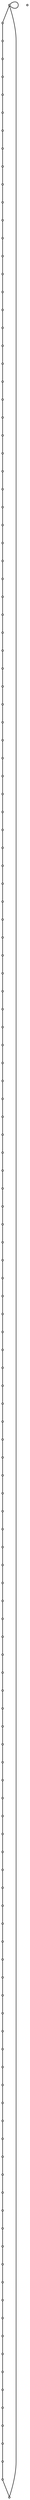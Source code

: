 graph random1012484 {
	node [shape=point fillcolor=white]
	1 [ pos = "0.637007,3.142550!"]
	2 [ pos = "16.911210,14.272744!"]
	3 [ pos = "8.074976,7.090822!"]
	4 [ pos = "19.096121,12.396224!"]
	5 [ pos = "18.760212,14.738066!"]
	6 [ pos = "3.059294,10.627610!"]
	7 [ pos = "17.239529,11.481950!"]
	8 [ pos = "13.138738,14.966878!"]
	9 [ pos = "15.824435,9.027277!"]
	10 [ pos = "1.993467,7.172472!"]
	11 [ pos = "4.238513,8.017884!"]
	12 [ pos = "12.483275,19.031046!"]
	13 [ pos = "8.317514,2.855505!"]
	14 [ pos = "14.187758,3.676724!"]
	15 [ pos = "3.224574,10.924257!"]
	16 [ pos = "7.670523,3.861581!"]
	17 [ pos = "14.066807,4.527924!"]
	18 [ pos = "18.134325,2.087974!"]
	19 [ pos = "11.618746,17.176638!"]
	20 [ pos = "14.484198,10.325149!"]
	21 [ pos = "11.860895,17.543492!"]
	22 [ pos = "0.898951,9.046616!"]
	23 [ pos = "8.971634,14.037689!"]
	24 [ pos = "3.959686,4.742261!"]
	25 [ pos = "3.011158,5.953153!"]
	26 [ pos = "11.914733,7.249670!"]
	27 [ pos = "13.971037,4.344200!"]
	28 [ pos = "6.226908,2.234743!"]
	29 [ pos = "7.199704,0.360858!"]
	30 [ pos = "5.911466,10.424279!"]
	31 [ pos = "11.285115,13.581989!"]
	32 [ pos = "14.285860,5.298113!"]
	33 [ pos = "18.109913,12.366376!"]
	34 [ pos = "7.386087,9.674851!"]
	35 [ pos = "9.489205,1.816477!"]
	36 [ pos = "20.000000,1.296292!"]
	37 [ pos = "19.359970,0.845143!"]
	38 [ pos = "10.342908,8.277795!"]
	39 [ pos = "14.882831,14.302593!"]
	40 [ pos = "13.020056,17.893989!"]
	41 [ pos = "0.201938,4.880981!"]
	42 [ pos = "5.089851,14.172974!"]
	43 [ pos = "9.225181,11.316759!"]
	44 [ pos = "16.407717,16.424886!"]
	45 [ pos = "11.677617,2.265375!"]
	46 [ pos = "6.795356,2.908923!"]
	47 [ pos = "15.847364,1.027407!"]
	48 [ pos = "8.207036,13.903469!"]
	49 [ pos = "13.393784,15.593123!"]
	50 [ pos = "3.524511,2.829181!"]
	51 [ pos = "17.409601,3.470703!"]
	52 [ pos = "4.125473,16.715762!"]
	53 [ pos = "4.315845,14.468380!"]
	54 [ pos = "4.939749,19.198677!"]
	55 [ pos = "8.717165,17.959805!"]
	56 [ pos = "17.038857,8.919103!"]
	57 [ pos = "2.786978,2.074900!"]
	58 [ pos = "3.038269,12.012159!"]
	59 [ pos = "13.391659,19.445986!"]
	60 [ pos = "8.383236,5.015467!"]
	61 [ pos = "1.657552,15.178592!"]
	62 [ pos = "7.924390,17.504916!"]
	63 [ pos = "16.206000,16.131427!"]
	64 [ pos = "11.354576,9.545975!"]
	65 [ pos = "11.670741,14.879087!"]
	66 [ pos = "12.375156,9.026534!"]
	67 [ pos = "18.349790,16.500628!"]
	68 [ pos = "5.688487,2.611827!"]
	69 [ pos = "10.915200,10.628236!"]
	70 [ pos = "1.756695,19.632365!"]
	71 [ pos = "8.534232,18.795552!"]
	72 [ pos = "8.497660,11.321210!"]
	73 [ pos = "0.816644,11.535929!"]
	74 [ pos = "3.279561,14.208303!"]
	75 [ pos = "10.928106,11.662797!"]
	76 [ pos = "19.223770,12.585658!"]
	77 [ pos = "6.787581,7.094352!"]
	78 [ pos = "10.036766,2.939773!"]
	79 [ pos = "3.171970,1.337534!"]
	80 [ pos = "12.485748,14.842711!"]
	81 [ pos = "16.216621,4.807095!"]
	82 [ pos = "3.815437,14.512602!"]
	83 [ pos = "1.253914,9.503923!"]
	84 [ pos = "17.124430,12.169114!"]
	85 [ pos = "0.078351,18.881125!"]
	86 [ pos = "11.747671,8.612583!"]
	87 [ pos = "17.622869,0.191523!"]
	88 [ pos = "19.933793,18.439512!"]
	89 [ pos = "11.727452,3.159546!"]
	90 [ pos = "12.594007,2.601750!"]
	91 [ pos = "14.822343,11.763968!"]
	92 [ pos = "15.187408,1.556116!"]
	93 [ pos = "18.858320,5.170366!"]
	94 [ pos = "4.495889,1.976481!"]
	95 [ pos = "6.507899,16.981636!"]
	96 [ pos = "16.819193,2.670712!"]
	97 [ pos = "1.734923,0.580821!"]
	98 [ pos = "17.183314,2.988837!"]
	99 [ pos = "10.084745,14.253935!"]
	100 [ pos = "15.157952,10.163095!"]
	101 [ pos = "13.081252,6.851815!"]
	102 [ pos = "18.775678,10.650312!"]
	103 [ pos = "7.043337,18.655663!"]
	104 [ pos = "9.036016,18.770789!"]
	105 [ pos = "1.761401,1.576214!"]
	106 [ pos = "1.318731,16.583744!"]
	107 [ pos = "13.340182,16.506139!"]
	108 [ pos = "18.139860,12.144694!"]
	109 [ pos = "1.622696,2.581940!"]
	110 [ pos = "14.121175,8.130595!"]
	111 [ pos = "19.563577,10.886560!"]
	112 [ pos = "10.801307,1.244691!"]
	113 [ pos = "11.467381,7.930813!"]
	114 [ pos = "4.233528,1.498317!"]
	115 [ pos = "2.130940,19.391480!"]
	116 [ pos = "11.661412,15.212191!"]
	117 [ pos = "6.189486,10.383282!"]
	118 [ pos = "5.808695,13.232823!"]
	119 [ pos = "8.985137,14.844710!"]
	120 [ pos = "11.949804,10.746537!"]
	121 [ pos = "16.420924,13.268535!"]
	122 [ pos = "7.276473,9.707298!"]
	123 [ pos = "9.720865,5.362525!"]
	124 [ pos = "1.798183,11.343561!"]
	125 [ pos = "7.944465,15.919358!"]
	126 [ pos = "19.474156,7.454233!"]
	127 [ pos = "6.752110,10.221655!"]
	128 [ pos = "8.698924,18.219490!"]
	129 [ pos = "18.152468,12.932452!"]
	130 [ pos = "19.717807,0.229599!"]
	131 [ pos = "12.270124,11.325411!"]
	132 [ pos = "15.441790,18.459609!"]
	133 [ pos = "1.654885,1.196676!"]
	134 [ pos = "11.638624,10.640021!"]
	135 [ pos = "16.041387,3.534620!"]
	136 [ pos = "1.332750,12.408503!"]
	137 [ pos = "16.803154,8.609223!"]
	138 [ pos = "2.061992,6.470211!"]
	139 [ pos = "13.971748,3.860176!"]
	140 [ pos = "17.813772,1.862405!"]
	141 [ pos = "19.779534,17.234120!"]

	2 -- 39
	39 -- 84
	84 -- 129
	129 -- 121
	121 -- 4
	4 -- 67
	67 -- 63
	63 -- 5
	5 -- 33
	33 -- 7
	7 -- 108
	108 -- 111
	111 -- 91
	91 -- 9
	9 -- 126
	126 -- 93
	93 -- 18
	18 -- 87
	87 -- 37
	37 -- 96
	96 -- 81
	81 -- 32
	32 -- 110
	110 -- 101
	101 -- 86
	86 -- 26
	26 -- 134
	134 -- 131
	131 -- 43
	43 -- 34
	34 -- 72
	72 -- 75
	75 -- 48
	48 -- 65
	65 -- 19
	19 -- 116
	116 -- 107
	107 -- 49
	49 -- 12
	12 -- 71
	71 -- 55
	55 -- 23
	23 -- 42
	42 -- 61
	61 -- 82
	82 -- 136
	136 -- 22
	22 -- 73
	73 -- 124
	124 -- 10
	10 -- 6
	6 -- 74
	74 -- 117
	117 -- 127
	127 -- 3
	3 -- 60
	60 -- 78
	78 -- 89
	89 -- 112
	112 -- 13
	13 -- 28
	28 -- 50
	50 -- 79
	79 -- 114
	114 -- 105
	105 -- 133
	133 -- 94
	94 -- 1
	1 -- 109
	109 -- 41
	41 -- 97
	97 -- 68
	68 -- 138
	138 -- 11
	11 -- 25
	25 -- 24
	24 -- 122
	122 -- 15
	15 -- 53
	53 -- 62
	62 -- 104
	104 -- 99
	99 -- 125
	125 -- 103
	103 -- 95
	95 -- 31
	31 -- 120
	120 -- 113
	113 -- 77
	77 -- 64
	64 -- 137
	137 -- 56
	56 -- 100
	100 -- 20
	20 -- 102
	102 -- 66
	66 -- 38
	38 -- 14
	14 -- 27
	27 -- 123
	123 -- 29
	29 -- 57
	57 -- 16
	16 -- 30
	30 -- 119
	119 -- 128
	128 -- 8
	8 -- 40
	40 -- 69
	69 -- 76
	76 -- 44
	44 -- 132
	132 -- 115
	115 -- 54
	54 -- 106
	106 -- 85
	85 -- 58
	58 -- 21
	21 -- 88
	88 -- 52
	52 -- 70
	70 -- 83
	83 -- 118
	118 -- 141
	141 -- 17
	17 -- 92
	92 -- 135
	135 -- 51
	51 -- 35
	35 -- 46
	46 -- 90
	90 -- 130
	130 -- 140
	140 -- 98
	98 -- 36
	36 -- 47
	47 -- 139
	139 -- 45
	45 -- 59
	59 -- 2
	1 -- 1
}